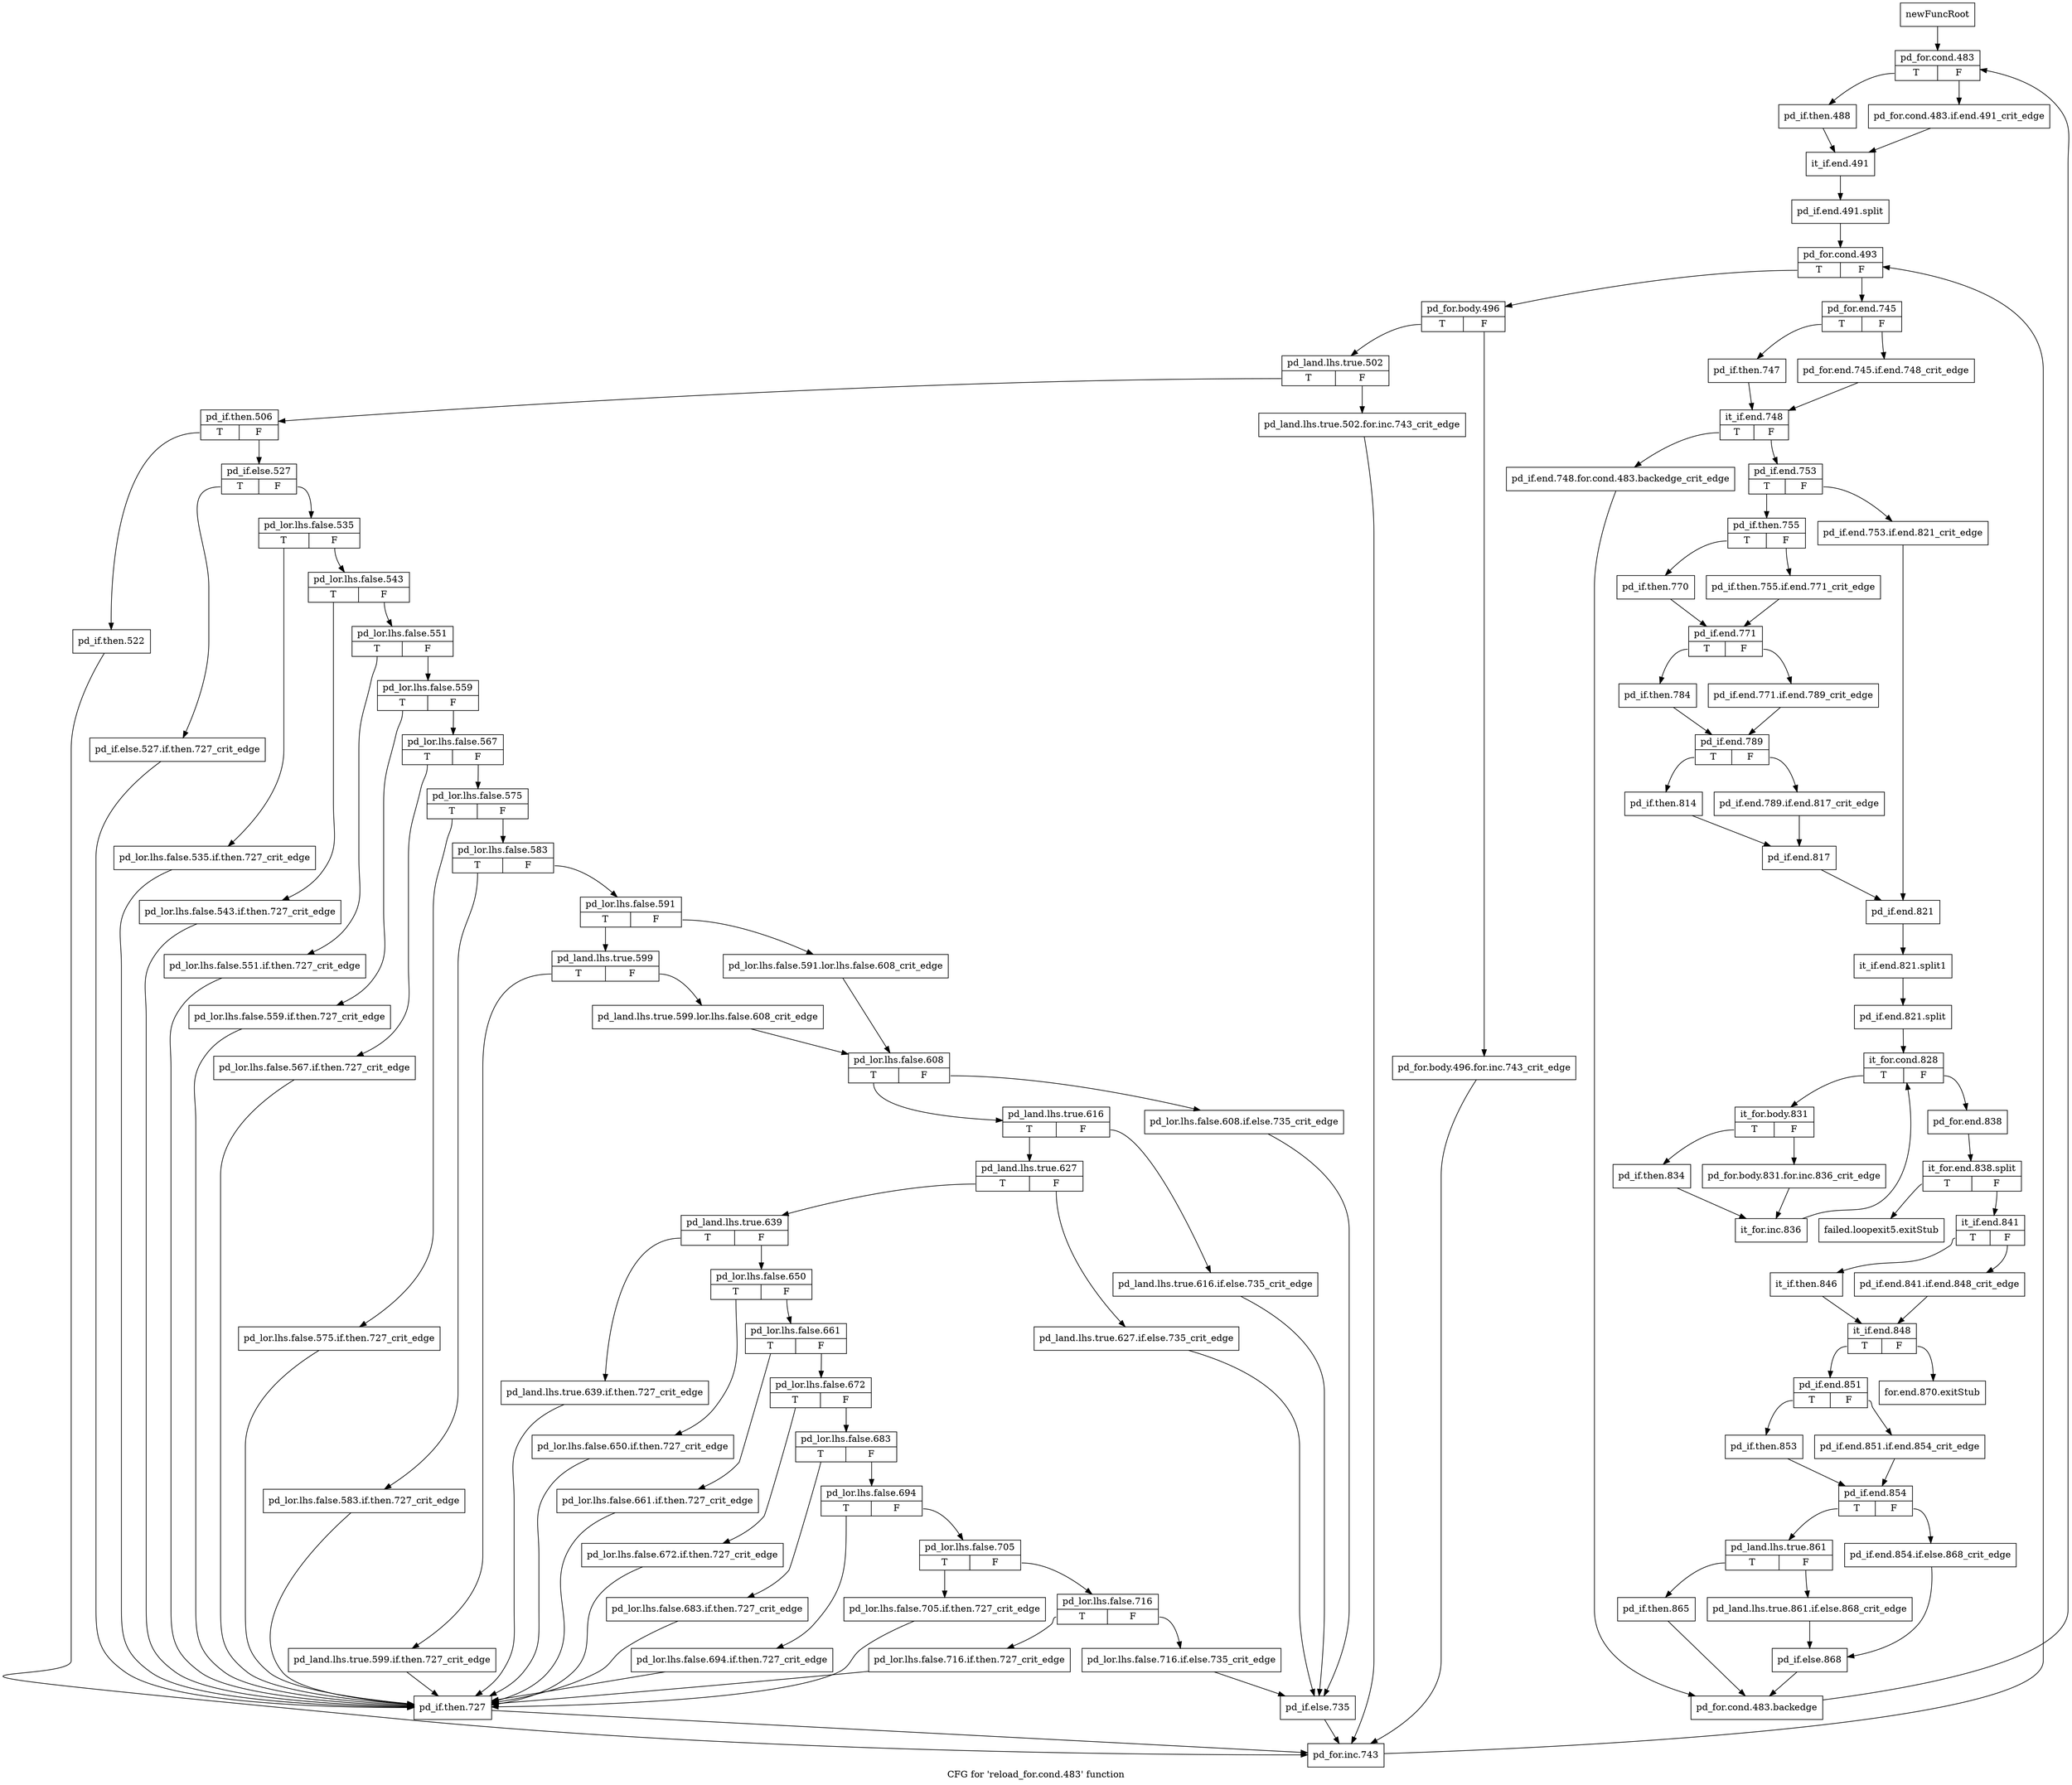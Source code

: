 digraph "CFG for 'reload_for.cond.483' function" {
	label="CFG for 'reload_for.cond.483' function";

	Node0xbd9f000 [shape=record,label="{newFuncRoot}"];
	Node0xbd9f000 -> Node0xbd9f0f0;
	Node0xbd9f050 [shape=record,label="{failed.loopexit5.exitStub}"];
	Node0xbd9f0a0 [shape=record,label="{for.end.870.exitStub}"];
	Node0xbd9f0f0 [shape=record,label="{pd_for.cond.483|{<s0>T|<s1>F}}"];
	Node0xbd9f0f0:s0 -> Node0xbd9f190;
	Node0xbd9f0f0:s1 -> Node0xbd9f140;
	Node0xbd9f140 [shape=record,label="{pd_for.cond.483.if.end.491_crit_edge}"];
	Node0xbd9f140 -> Node0xbd9f1e0;
	Node0xbd9f190 [shape=record,label="{pd_if.then.488}"];
	Node0xbd9f190 -> Node0xbd9f1e0;
	Node0xbd9f1e0 [shape=record,label="{it_if.end.491}"];
	Node0xbd9f1e0 -> Node0xfc58cb0;
	Node0xfc58cb0 [shape=record,label="{pd_if.end.491.split}"];
	Node0xfc58cb0 -> Node0xbd9f230;
	Node0xbd9f230 [shape=record,label="{pd_for.cond.493|{<s0>T|<s1>F}}"];
	Node0xbd9f230:s0 -> Node0xbd9fe60;
	Node0xbd9f230:s1 -> Node0xbd9f280;
	Node0xbd9f280 [shape=record,label="{pd_for.end.745|{<s0>T|<s1>F}}"];
	Node0xbd9f280:s0 -> Node0xbd9f320;
	Node0xbd9f280:s1 -> Node0xbd9f2d0;
	Node0xbd9f2d0 [shape=record,label="{pd_for.end.745.if.end.748_crit_edge}"];
	Node0xbd9f2d0 -> Node0xbd9f370;
	Node0xbd9f320 [shape=record,label="{pd_if.then.747}"];
	Node0xbd9f320 -> Node0xbd9f370;
	Node0xbd9f370 [shape=record,label="{it_if.end.748|{<s0>T|<s1>F}}"];
	Node0xbd9f370:s0 -> Node0xbd9fdc0;
	Node0xbd9f370:s1 -> Node0xbd9f3c0;
	Node0xbd9f3c0 [shape=record,label="{pd_if.end.753|{<s0>T|<s1>F}}"];
	Node0xbd9f3c0:s0 -> Node0xbd9f460;
	Node0xbd9f3c0:s1 -> Node0xbd9f410;
	Node0xbd9f410 [shape=record,label="{pd_if.end.753.if.end.821_crit_edge}"];
	Node0xbd9f410 -> Node0xbd9f780;
	Node0xbd9f460 [shape=record,label="{pd_if.then.755|{<s0>T|<s1>F}}"];
	Node0xbd9f460:s0 -> Node0xbd9f500;
	Node0xbd9f460:s1 -> Node0xbd9f4b0;
	Node0xbd9f4b0 [shape=record,label="{pd_if.then.755.if.end.771_crit_edge}"];
	Node0xbd9f4b0 -> Node0xbd9f550;
	Node0xbd9f500 [shape=record,label="{pd_if.then.770}"];
	Node0xbd9f500 -> Node0xbd9f550;
	Node0xbd9f550 [shape=record,label="{pd_if.end.771|{<s0>T|<s1>F}}"];
	Node0xbd9f550:s0 -> Node0xbd9f5f0;
	Node0xbd9f550:s1 -> Node0xbd9f5a0;
	Node0xbd9f5a0 [shape=record,label="{pd_if.end.771.if.end.789_crit_edge}"];
	Node0xbd9f5a0 -> Node0xbd9f640;
	Node0xbd9f5f0 [shape=record,label="{pd_if.then.784}"];
	Node0xbd9f5f0 -> Node0xbd9f640;
	Node0xbd9f640 [shape=record,label="{pd_if.end.789|{<s0>T|<s1>F}}"];
	Node0xbd9f640:s0 -> Node0xbd9f6e0;
	Node0xbd9f640:s1 -> Node0xbd9f690;
	Node0xbd9f690 [shape=record,label="{pd_if.end.789.if.end.817_crit_edge}"];
	Node0xbd9f690 -> Node0xbd9f730;
	Node0xbd9f6e0 [shape=record,label="{pd_if.then.814}"];
	Node0xbd9f6e0 -> Node0xbd9f730;
	Node0xbd9f730 [shape=record,label="{pd_if.end.817}"];
	Node0xbd9f730 -> Node0xbd9f780;
	Node0xbd9f780 [shape=record,label="{pd_if.end.821}"];
	Node0xbd9f780 -> Node0xfc4db10;
	Node0xfc4db10 [shape=record,label="{it_if.end.821.split1}"];
	Node0xfc4db10 -> Node0xfc4e3a0;
	Node0xfc4e3a0 [shape=record,label="{pd_if.end.821.split}"];
	Node0xfc4e3a0 -> Node0xbd9f7d0;
	Node0xbd9f7d0 [shape=record,label="{it_for.cond.828|{<s0>T|<s1>F}}"];
	Node0xbd9f7d0:s0 -> Node0xbd9fc80;
	Node0xbd9f7d0:s1 -> Node0xbd9f820;
	Node0xbd9f820 [shape=record,label="{pd_for.end.838}"];
	Node0xbd9f820 -> Node0xfc4db90;
	Node0xfc4db90 [shape=record,label="{it_for.end.838.split|{<s0>T|<s1>F}}"];
	Node0xfc4db90:s0 -> Node0xbd9f050;
	Node0xfc4db90:s1 -> Node0xbd9f870;
	Node0xbd9f870 [shape=record,label="{it_if.end.841|{<s0>T|<s1>F}}"];
	Node0xbd9f870:s0 -> Node0xbd9f910;
	Node0xbd9f870:s1 -> Node0xbd9f8c0;
	Node0xbd9f8c0 [shape=record,label="{pd_if.end.841.if.end.848_crit_edge}"];
	Node0xbd9f8c0 -> Node0xbd9f960;
	Node0xbd9f910 [shape=record,label="{it_if.then.846}"];
	Node0xbd9f910 -> Node0xbd9f960;
	Node0xbd9f960 [shape=record,label="{it_if.end.848|{<s0>T|<s1>F}}"];
	Node0xbd9f960:s0 -> Node0xbd9f9b0;
	Node0xbd9f960:s1 -> Node0xbd9f0a0;
	Node0xbd9f9b0 [shape=record,label="{pd_if.end.851|{<s0>T|<s1>F}}"];
	Node0xbd9f9b0:s0 -> Node0xbd9fa50;
	Node0xbd9f9b0:s1 -> Node0xbd9fa00;
	Node0xbd9fa00 [shape=record,label="{pd_if.end.851.if.end.854_crit_edge}"];
	Node0xbd9fa00 -> Node0xbd9faa0;
	Node0xbd9fa50 [shape=record,label="{pd_if.then.853}"];
	Node0xbd9fa50 -> Node0xbd9faa0;
	Node0xbd9faa0 [shape=record,label="{pd_if.end.854|{<s0>T|<s1>F}}"];
	Node0xbd9faa0:s0 -> Node0xbd9fb40;
	Node0xbd9faa0:s1 -> Node0xbd9faf0;
	Node0xbd9faf0 [shape=record,label="{pd_if.end.854.if.else.868_crit_edge}"];
	Node0xbd9faf0 -> Node0xbd9fbe0;
	Node0xbd9fb40 [shape=record,label="{pd_land.lhs.true.861|{<s0>T|<s1>F}}"];
	Node0xbd9fb40:s0 -> Node0xbd9fc30;
	Node0xbd9fb40:s1 -> Node0xbd9fb90;
	Node0xbd9fb90 [shape=record,label="{pd_land.lhs.true.861.if.else.868_crit_edge}"];
	Node0xbd9fb90 -> Node0xbd9fbe0;
	Node0xbd9fbe0 [shape=record,label="{pd_if.else.868}"];
	Node0xbd9fbe0 -> Node0xbd9fe10;
	Node0xbd9fc30 [shape=record,label="{pd_if.then.865}"];
	Node0xbd9fc30 -> Node0xbd9fe10;
	Node0xbd9fc80 [shape=record,label="{it_for.body.831|{<s0>T|<s1>F}}"];
	Node0xbd9fc80:s0 -> Node0xbd9fd20;
	Node0xbd9fc80:s1 -> Node0xbd9fcd0;
	Node0xbd9fcd0 [shape=record,label="{pd_for.body.831.for.inc.836_crit_edge}"];
	Node0xbd9fcd0 -> Node0xbd9fd70;
	Node0xbd9fd20 [shape=record,label="{pd_if.then.834}"];
	Node0xbd9fd20 -> Node0xbd9fd70;
	Node0xbd9fd70 [shape=record,label="{it_for.inc.836}"];
	Node0xbd9fd70 -> Node0xbd9f7d0;
	Node0xbd9fdc0 [shape=record,label="{pd_if.end.748.for.cond.483.backedge_crit_edge}"];
	Node0xbd9fdc0 -> Node0xbd9fe10;
	Node0xbd9fe10 [shape=record,label="{pd_for.cond.483.backedge}"];
	Node0xbd9fe10 -> Node0xbd9f0f0;
	Node0xbd9fe60 [shape=record,label="{pd_for.body.496|{<s0>T|<s1>F}}"];
	Node0xbd9fe60:s0 -> Node0xbd9ff00;
	Node0xbd9fe60:s1 -> Node0xbd9feb0;
	Node0xbd9feb0 [shape=record,label="{pd_for.body.496.for.inc.743_crit_edge}"];
	Node0xbd9feb0 -> Node0xbda0ea0;
	Node0xbd9ff00 [shape=record,label="{pd_land.lhs.true.502|{<s0>T|<s1>F}}"];
	Node0xbd9ff00:s0 -> Node0xbd9ffa0;
	Node0xbd9ff00:s1 -> Node0xbd9ff50;
	Node0xbd9ff50 [shape=record,label="{pd_land.lhs.true.502.for.inc.743_crit_edge}"];
	Node0xbd9ff50 -> Node0xbda0ea0;
	Node0xbd9ffa0 [shape=record,label="{pd_if.then.506|{<s0>T|<s1>F}}"];
	Node0xbd9ffa0:s0 -> Node0xbda0e50;
	Node0xbd9ffa0:s1 -> Node0xbd9fff0;
	Node0xbd9fff0 [shape=record,label="{pd_if.else.527|{<s0>T|<s1>F}}"];
	Node0xbd9fff0:s0 -> Node0xbda0db0;
	Node0xbd9fff0:s1 -> Node0xbda0040;
	Node0xbda0040 [shape=record,label="{pd_lor.lhs.false.535|{<s0>T|<s1>F}}"];
	Node0xbda0040:s0 -> Node0xbda0d60;
	Node0xbda0040:s1 -> Node0xbda0090;
	Node0xbda0090 [shape=record,label="{pd_lor.lhs.false.543|{<s0>T|<s1>F}}"];
	Node0xbda0090:s0 -> Node0xbda0d10;
	Node0xbda0090:s1 -> Node0xbda00e0;
	Node0xbda00e0 [shape=record,label="{pd_lor.lhs.false.551|{<s0>T|<s1>F}}"];
	Node0xbda00e0:s0 -> Node0xbda0cc0;
	Node0xbda00e0:s1 -> Node0xbda0130;
	Node0xbda0130 [shape=record,label="{pd_lor.lhs.false.559|{<s0>T|<s1>F}}"];
	Node0xbda0130:s0 -> Node0xbda0c70;
	Node0xbda0130:s1 -> Node0xbda0180;
	Node0xbda0180 [shape=record,label="{pd_lor.lhs.false.567|{<s0>T|<s1>F}}"];
	Node0xbda0180:s0 -> Node0xbda0c20;
	Node0xbda0180:s1 -> Node0xbda01d0;
	Node0xbda01d0 [shape=record,label="{pd_lor.lhs.false.575|{<s0>T|<s1>F}}"];
	Node0xbda01d0:s0 -> Node0xbda0bd0;
	Node0xbda01d0:s1 -> Node0xbda0220;
	Node0xbda0220 [shape=record,label="{pd_lor.lhs.false.583|{<s0>T|<s1>F}}"];
	Node0xbda0220:s0 -> Node0xbda0b80;
	Node0xbda0220:s1 -> Node0xbda0270;
	Node0xbda0270 [shape=record,label="{pd_lor.lhs.false.591|{<s0>T|<s1>F}}"];
	Node0xbda0270:s0 -> Node0xbda0310;
	Node0xbda0270:s1 -> Node0xbda02c0;
	Node0xbda02c0 [shape=record,label="{pd_lor.lhs.false.591.lor.lhs.false.608_crit_edge}"];
	Node0xbda02c0 -> Node0xbda03b0;
	Node0xbda0310 [shape=record,label="{pd_land.lhs.true.599|{<s0>T|<s1>F}}"];
	Node0xbda0310:s0 -> Node0xbda0b30;
	Node0xbda0310:s1 -> Node0xbda0360;
	Node0xbda0360 [shape=record,label="{pd_land.lhs.true.599.lor.lhs.false.608_crit_edge}"];
	Node0xbda0360 -> Node0xbda03b0;
	Node0xbda03b0 [shape=record,label="{pd_lor.lhs.false.608|{<s0>T|<s1>F}}"];
	Node0xbda03b0:s0 -> Node0xbda0450;
	Node0xbda03b0:s1 -> Node0xbda0400;
	Node0xbda0400 [shape=record,label="{pd_lor.lhs.false.608.if.else.735_crit_edge}"];
	Node0xbda0400 -> Node0xbda0860;
	Node0xbda0450 [shape=record,label="{pd_land.lhs.true.616|{<s0>T|<s1>F}}"];
	Node0xbda0450:s0 -> Node0xbda04f0;
	Node0xbda0450:s1 -> Node0xbda04a0;
	Node0xbda04a0 [shape=record,label="{pd_land.lhs.true.616.if.else.735_crit_edge}"];
	Node0xbda04a0 -> Node0xbda0860;
	Node0xbda04f0 [shape=record,label="{pd_land.lhs.true.627|{<s0>T|<s1>F}}"];
	Node0xbda04f0:s0 -> Node0xbda0590;
	Node0xbda04f0:s1 -> Node0xbda0540;
	Node0xbda0540 [shape=record,label="{pd_land.lhs.true.627.if.else.735_crit_edge}"];
	Node0xbda0540 -> Node0xbda0860;
	Node0xbda0590 [shape=record,label="{pd_land.lhs.true.639|{<s0>T|<s1>F}}"];
	Node0xbda0590:s0 -> Node0xbda0ae0;
	Node0xbda0590:s1 -> Node0xbda05e0;
	Node0xbda05e0 [shape=record,label="{pd_lor.lhs.false.650|{<s0>T|<s1>F}}"];
	Node0xbda05e0:s0 -> Node0xbda0a90;
	Node0xbda05e0:s1 -> Node0xbda0630;
	Node0xbda0630 [shape=record,label="{pd_lor.lhs.false.661|{<s0>T|<s1>F}}"];
	Node0xbda0630:s0 -> Node0xbda0a40;
	Node0xbda0630:s1 -> Node0xbda0680;
	Node0xbda0680 [shape=record,label="{pd_lor.lhs.false.672|{<s0>T|<s1>F}}"];
	Node0xbda0680:s0 -> Node0xbda09f0;
	Node0xbda0680:s1 -> Node0xbda06d0;
	Node0xbda06d0 [shape=record,label="{pd_lor.lhs.false.683|{<s0>T|<s1>F}}"];
	Node0xbda06d0:s0 -> Node0xbda09a0;
	Node0xbda06d0:s1 -> Node0xbda0720;
	Node0xbda0720 [shape=record,label="{pd_lor.lhs.false.694|{<s0>T|<s1>F}}"];
	Node0xbda0720:s0 -> Node0xbda0950;
	Node0xbda0720:s1 -> Node0xbda0770;
	Node0xbda0770 [shape=record,label="{pd_lor.lhs.false.705|{<s0>T|<s1>F}}"];
	Node0xbda0770:s0 -> Node0xbda0900;
	Node0xbda0770:s1 -> Node0xbda07c0;
	Node0xbda07c0 [shape=record,label="{pd_lor.lhs.false.716|{<s0>T|<s1>F}}"];
	Node0xbda07c0:s0 -> Node0xbda08b0;
	Node0xbda07c0:s1 -> Node0xbda0810;
	Node0xbda0810 [shape=record,label="{pd_lor.lhs.false.716.if.else.735_crit_edge}"];
	Node0xbda0810 -> Node0xbda0860;
	Node0xbda0860 [shape=record,label="{pd_if.else.735}"];
	Node0xbda0860 -> Node0xbda0ea0;
	Node0xbda08b0 [shape=record,label="{pd_lor.lhs.false.716.if.then.727_crit_edge}"];
	Node0xbda08b0 -> Node0xbda0e00;
	Node0xbda0900 [shape=record,label="{pd_lor.lhs.false.705.if.then.727_crit_edge}"];
	Node0xbda0900 -> Node0xbda0e00;
	Node0xbda0950 [shape=record,label="{pd_lor.lhs.false.694.if.then.727_crit_edge}"];
	Node0xbda0950 -> Node0xbda0e00;
	Node0xbda09a0 [shape=record,label="{pd_lor.lhs.false.683.if.then.727_crit_edge}"];
	Node0xbda09a0 -> Node0xbda0e00;
	Node0xbda09f0 [shape=record,label="{pd_lor.lhs.false.672.if.then.727_crit_edge}"];
	Node0xbda09f0 -> Node0xbda0e00;
	Node0xbda0a40 [shape=record,label="{pd_lor.lhs.false.661.if.then.727_crit_edge}"];
	Node0xbda0a40 -> Node0xbda0e00;
	Node0xbda0a90 [shape=record,label="{pd_lor.lhs.false.650.if.then.727_crit_edge}"];
	Node0xbda0a90 -> Node0xbda0e00;
	Node0xbda0ae0 [shape=record,label="{pd_land.lhs.true.639.if.then.727_crit_edge}"];
	Node0xbda0ae0 -> Node0xbda0e00;
	Node0xbda0b30 [shape=record,label="{pd_land.lhs.true.599.if.then.727_crit_edge}"];
	Node0xbda0b30 -> Node0xbda0e00;
	Node0xbda0b80 [shape=record,label="{pd_lor.lhs.false.583.if.then.727_crit_edge}"];
	Node0xbda0b80 -> Node0xbda0e00;
	Node0xbda0bd0 [shape=record,label="{pd_lor.lhs.false.575.if.then.727_crit_edge}"];
	Node0xbda0bd0 -> Node0xbda0e00;
	Node0xbda0c20 [shape=record,label="{pd_lor.lhs.false.567.if.then.727_crit_edge}"];
	Node0xbda0c20 -> Node0xbda0e00;
	Node0xbda0c70 [shape=record,label="{pd_lor.lhs.false.559.if.then.727_crit_edge}"];
	Node0xbda0c70 -> Node0xbda0e00;
	Node0xbda0cc0 [shape=record,label="{pd_lor.lhs.false.551.if.then.727_crit_edge}"];
	Node0xbda0cc0 -> Node0xbda0e00;
	Node0xbda0d10 [shape=record,label="{pd_lor.lhs.false.543.if.then.727_crit_edge}"];
	Node0xbda0d10 -> Node0xbda0e00;
	Node0xbda0d60 [shape=record,label="{pd_lor.lhs.false.535.if.then.727_crit_edge}"];
	Node0xbda0d60 -> Node0xbda0e00;
	Node0xbda0db0 [shape=record,label="{pd_if.else.527.if.then.727_crit_edge}"];
	Node0xbda0db0 -> Node0xbda0e00;
	Node0xbda0e00 [shape=record,label="{pd_if.then.727}"];
	Node0xbda0e00 -> Node0xbda0ea0;
	Node0xbda0e50 [shape=record,label="{pd_if.then.522}"];
	Node0xbda0e50 -> Node0xbda0ea0;
	Node0xbda0ea0 [shape=record,label="{pd_for.inc.743}"];
	Node0xbda0ea0 -> Node0xbd9f230;
}
